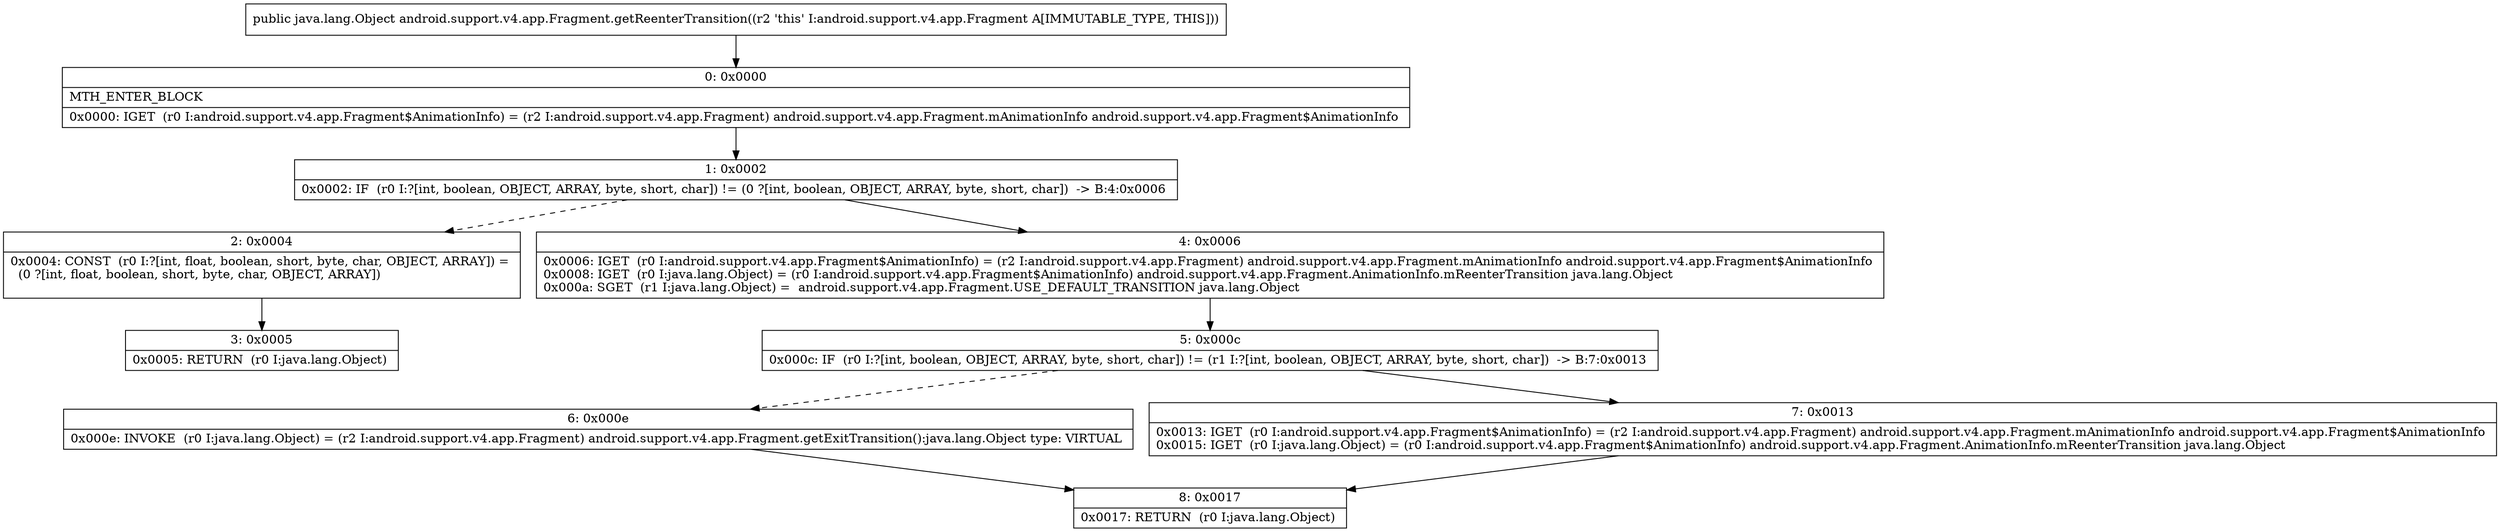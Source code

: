 digraph "CFG forandroid.support.v4.app.Fragment.getReenterTransition()Ljava\/lang\/Object;" {
Node_0 [shape=record,label="{0\:\ 0x0000|MTH_ENTER_BLOCK\l|0x0000: IGET  (r0 I:android.support.v4.app.Fragment$AnimationInfo) = (r2 I:android.support.v4.app.Fragment) android.support.v4.app.Fragment.mAnimationInfo android.support.v4.app.Fragment$AnimationInfo \l}"];
Node_1 [shape=record,label="{1\:\ 0x0002|0x0002: IF  (r0 I:?[int, boolean, OBJECT, ARRAY, byte, short, char]) != (0 ?[int, boolean, OBJECT, ARRAY, byte, short, char])  \-\> B:4:0x0006 \l}"];
Node_2 [shape=record,label="{2\:\ 0x0004|0x0004: CONST  (r0 I:?[int, float, boolean, short, byte, char, OBJECT, ARRAY]) = \l  (0 ?[int, float, boolean, short, byte, char, OBJECT, ARRAY])\l \l}"];
Node_3 [shape=record,label="{3\:\ 0x0005|0x0005: RETURN  (r0 I:java.lang.Object) \l}"];
Node_4 [shape=record,label="{4\:\ 0x0006|0x0006: IGET  (r0 I:android.support.v4.app.Fragment$AnimationInfo) = (r2 I:android.support.v4.app.Fragment) android.support.v4.app.Fragment.mAnimationInfo android.support.v4.app.Fragment$AnimationInfo \l0x0008: IGET  (r0 I:java.lang.Object) = (r0 I:android.support.v4.app.Fragment$AnimationInfo) android.support.v4.app.Fragment.AnimationInfo.mReenterTransition java.lang.Object \l0x000a: SGET  (r1 I:java.lang.Object) =  android.support.v4.app.Fragment.USE_DEFAULT_TRANSITION java.lang.Object \l}"];
Node_5 [shape=record,label="{5\:\ 0x000c|0x000c: IF  (r0 I:?[int, boolean, OBJECT, ARRAY, byte, short, char]) != (r1 I:?[int, boolean, OBJECT, ARRAY, byte, short, char])  \-\> B:7:0x0013 \l}"];
Node_6 [shape=record,label="{6\:\ 0x000e|0x000e: INVOKE  (r0 I:java.lang.Object) = (r2 I:android.support.v4.app.Fragment) android.support.v4.app.Fragment.getExitTransition():java.lang.Object type: VIRTUAL \l}"];
Node_7 [shape=record,label="{7\:\ 0x0013|0x0013: IGET  (r0 I:android.support.v4.app.Fragment$AnimationInfo) = (r2 I:android.support.v4.app.Fragment) android.support.v4.app.Fragment.mAnimationInfo android.support.v4.app.Fragment$AnimationInfo \l0x0015: IGET  (r0 I:java.lang.Object) = (r0 I:android.support.v4.app.Fragment$AnimationInfo) android.support.v4.app.Fragment.AnimationInfo.mReenterTransition java.lang.Object \l}"];
Node_8 [shape=record,label="{8\:\ 0x0017|0x0017: RETURN  (r0 I:java.lang.Object) \l}"];
MethodNode[shape=record,label="{public java.lang.Object android.support.v4.app.Fragment.getReenterTransition((r2 'this' I:android.support.v4.app.Fragment A[IMMUTABLE_TYPE, THIS])) }"];
MethodNode -> Node_0;
Node_0 -> Node_1;
Node_1 -> Node_2[style=dashed];
Node_1 -> Node_4;
Node_2 -> Node_3;
Node_4 -> Node_5;
Node_5 -> Node_6[style=dashed];
Node_5 -> Node_7;
Node_6 -> Node_8;
Node_7 -> Node_8;
}

